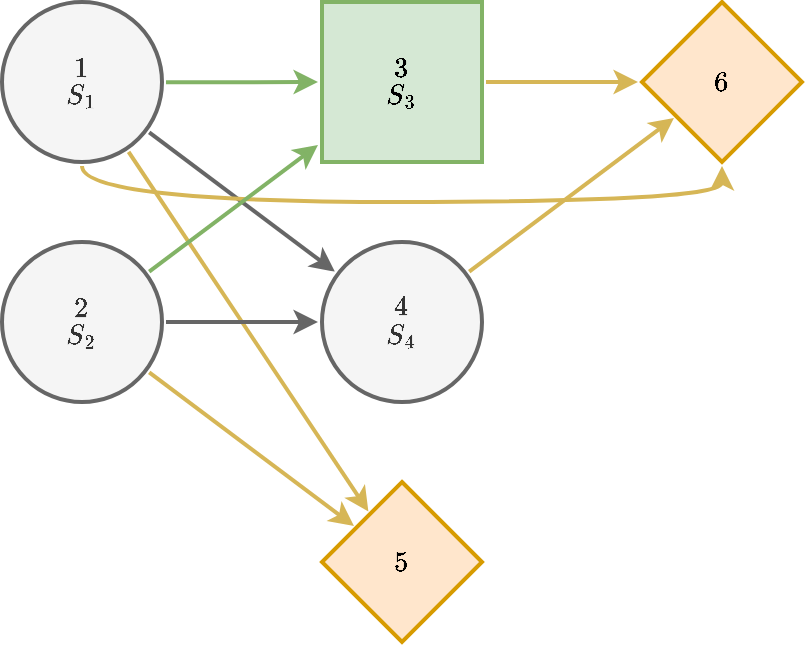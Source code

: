 <mxfile version="13.3.9" type="device"><diagram id="S5gIRan4zH3f460qrwhn" name="Page-1"><mxGraphModel dx="1422" dy="881" grid="1" gridSize="10" guides="1" tooltips="1" connect="1" arrows="1" fold="1" page="1" pageScale="1" pageWidth="850" pageHeight="1100" math="1" shadow="0"><root><mxCell id="0"/><mxCell id="1" parent="0"/><mxCell id="CBkSUQfshbaOBUa4Ht65-1" style="rounded=0;orthogonalLoop=1;jettySize=auto;html=1;strokeWidth=2;fillColor=#d5e8d4;strokeColor=#82b366;" parent="1" source="CBkSUQfshbaOBUa4Ht65-5" target="CBkSUQfshbaOBUa4Ht65-11" edge="1"><mxGeometry relative="1" as="geometry"/></mxCell><mxCell id="CBkSUQfshbaOBUa4Ht65-2" style="edgeStyle=none;rounded=0;orthogonalLoop=1;jettySize=auto;html=1;strokeWidth=2;fillColor=#f5f5f5;strokeColor=#666666;" parent="1" source="CBkSUQfshbaOBUa4Ht65-5" target="CBkSUQfshbaOBUa4Ht65-13" edge="1"><mxGeometry relative="1" as="geometry"/></mxCell><mxCell id="CBkSUQfshbaOBUa4Ht65-3" style="edgeStyle=orthogonalEdgeStyle;curved=1;rounded=0;orthogonalLoop=1;jettySize=auto;html=1;strokeWidth=2;fillColor=#fff2cc;strokeColor=#d6b656;" parent="1" source="CBkSUQfshbaOBUa4Ht65-5" target="CBkSUQfshbaOBUa4Ht65-14" edge="1"><mxGeometry relative="1" as="geometry"><Array as="points"><mxPoint x="120" y="180"/><mxPoint x="440" y="180"/></Array></mxGeometry></mxCell><mxCell id="CBkSUQfshbaOBUa4Ht65-4" style="rounded=0;orthogonalLoop=1;jettySize=auto;html=1;strokeWidth=2;fillColor=#fff2cc;strokeColor=#d6b656;" parent="1" source="CBkSUQfshbaOBUa4Ht65-5" target="CBkSUQfshbaOBUa4Ht65-15" edge="1"><mxGeometry relative="1" as="geometry"/></mxCell><mxCell id="CBkSUQfshbaOBUa4Ht65-5" value="`1`&lt;br&gt;`S_1`" style="ellipse;whiteSpace=wrap;html=1;aspect=fixed;fontFamily=Helvetica;fontSize=12;fontColor=#333333;align=center;strokeColor=#666666;fillColor=#f5f5f5;strokeWidth=2;perimeterSpacing=2;" parent="1" vertex="1"><mxGeometry x="80" y="80" width="80" height="80" as="geometry"/></mxCell><mxCell id="CBkSUQfshbaOBUa4Ht65-6" style="rounded=0;orthogonalLoop=1;jettySize=auto;html=1;strokeWidth=2;fillColor=#f5f5f5;strokeColor=#666666;" parent="1" source="CBkSUQfshbaOBUa4Ht65-9" target="CBkSUQfshbaOBUa4Ht65-13" edge="1"><mxGeometry relative="1" as="geometry"/></mxCell><mxCell id="CBkSUQfshbaOBUa4Ht65-7" style="edgeStyle=none;rounded=0;orthogonalLoop=1;jettySize=auto;html=1;strokeWidth=2;fillColor=#d5e8d4;strokeColor=#82b366;" parent="1" source="CBkSUQfshbaOBUa4Ht65-9" target="CBkSUQfshbaOBUa4Ht65-11" edge="1"><mxGeometry relative="1" as="geometry"/></mxCell><mxCell id="CBkSUQfshbaOBUa4Ht65-8" style="rounded=0;orthogonalLoop=1;jettySize=auto;html=1;strokeWidth=2;fillColor=#fff2cc;strokeColor=#d6b656;" parent="1" source="CBkSUQfshbaOBUa4Ht65-9" target="CBkSUQfshbaOBUa4Ht65-15" edge="1"><mxGeometry relative="1" as="geometry"/></mxCell><mxCell id="CBkSUQfshbaOBUa4Ht65-9" value="`2`&lt;br&gt;`S_2`" style="ellipse;whiteSpace=wrap;html=1;aspect=fixed;fillColor=#f5f5f5;strokeColor=#666666;fontColor=#333333;strokeWidth=2;perimeterSpacing=2;" parent="1" vertex="1"><mxGeometry x="80" y="200" width="80" height="80" as="geometry"/></mxCell><mxCell id="CBkSUQfshbaOBUa4Ht65-10" style="edgeStyle=none;rounded=0;orthogonalLoop=1;jettySize=auto;html=1;strokeWidth=2;fillColor=#fff2cc;strokeColor=#d6b656;" parent="1" source="CBkSUQfshbaOBUa4Ht65-11" target="CBkSUQfshbaOBUa4Ht65-14" edge="1"><mxGeometry relative="1" as="geometry"/></mxCell><mxCell id="CBkSUQfshbaOBUa4Ht65-11" value="`3`&lt;br&gt;`S_3`" style="whiteSpace=wrap;html=1;aspect=fixed;fontFamily=Helvetica;fontSize=12;align=center;strokeColor=#82b366;fillColor=#d5e8d4;strokeWidth=2;perimeterSpacing=2;" parent="1" vertex="1"><mxGeometry x="240" y="80" width="80" height="80" as="geometry"/></mxCell><mxCell id="CBkSUQfshbaOBUa4Ht65-12" style="edgeStyle=none;rounded=0;orthogonalLoop=1;jettySize=auto;html=1;strokeWidth=2;fillColor=#fff2cc;strokeColor=#d6b656;" parent="1" source="CBkSUQfshbaOBUa4Ht65-13" target="CBkSUQfshbaOBUa4Ht65-14" edge="1"><mxGeometry relative="1" as="geometry"/></mxCell><mxCell id="CBkSUQfshbaOBUa4Ht65-13" value="`4`&lt;br&gt;`S_4`" style="ellipse;whiteSpace=wrap;html=1;aspect=fixed;fillColor=#f5f5f5;strokeColor=#666666;fontColor=#333333;strokeWidth=2;perimeterSpacing=2;" parent="1" vertex="1"><mxGeometry x="240" y="200" width="80" height="80" as="geometry"/></mxCell><mxCell id="CBkSUQfshbaOBUa4Ht65-14" value="`6`" style="rhombus;whiteSpace=wrap;html=1;fontFamily=Helvetica;fontSize=12;align=center;strokeColor=#d79b00;fillColor=#ffe6cc;strokeWidth=2;perimeterSpacing=2;" parent="1" vertex="1"><mxGeometry x="400" y="80" width="80" height="80" as="geometry"/></mxCell><mxCell id="CBkSUQfshbaOBUa4Ht65-15" value="`5`" style="rhombus;whiteSpace=wrap;html=1;fillColor=#ffe6cc;strokeColor=#d79b00;strokeWidth=2;perimeterSpacing=2;" parent="1" vertex="1"><mxGeometry x="240" y="320" width="80" height="80" as="geometry"/></mxCell></root></mxGraphModel></diagram></mxfile>